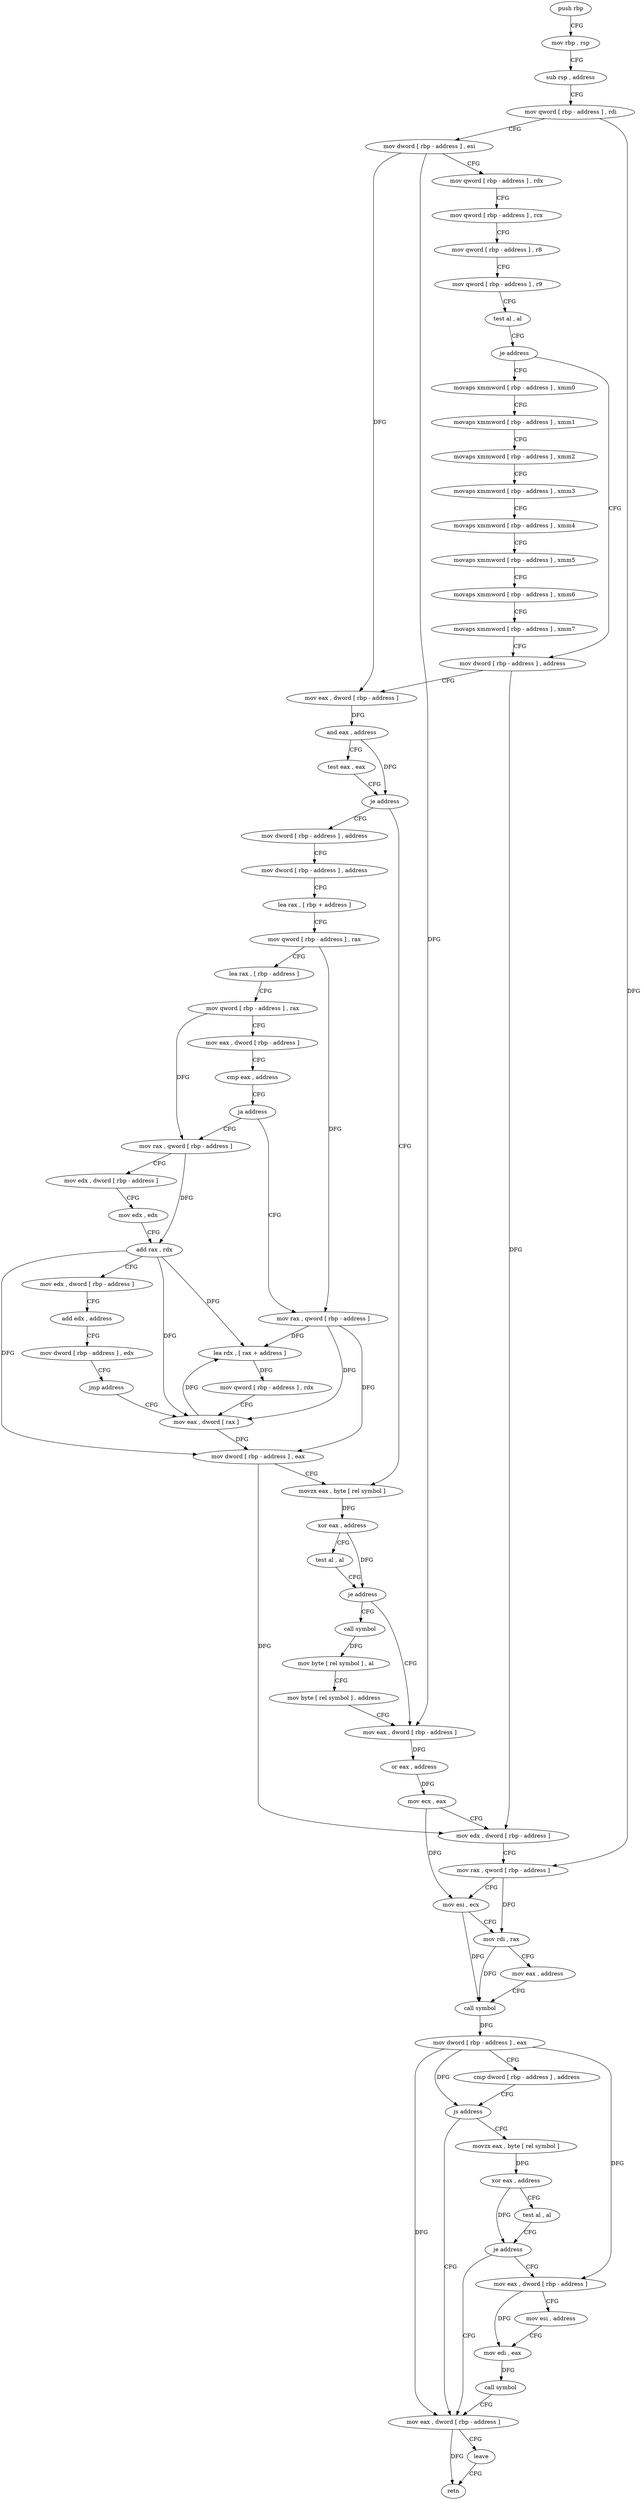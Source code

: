 digraph "func" {
"4281389" [label = "push rbp" ]
"4281390" [label = "mov rbp , rsp" ]
"4281393" [label = "sub rsp , address" ]
"4281400" [label = "mov qword [ rbp - address ] , rdi" ]
"4281407" [label = "mov dword [ rbp - address ] , esi" ]
"4281413" [label = "mov qword [ rbp - address ] , rdx" ]
"4281420" [label = "mov qword [ rbp - address ] , rcx" ]
"4281427" [label = "mov qword [ rbp - address ] , r8" ]
"4281434" [label = "mov qword [ rbp - address ] , r9" ]
"4281441" [label = "test al , al" ]
"4281443" [label = "je address" ]
"4281477" [label = "mov dword [ rbp - address ] , address" ]
"4281445" [label = "movaps xmmword [ rbp - address ] , xmm0" ]
"4281487" [label = "mov eax , dword [ rbp - address ]" ]
"4281493" [label = "and eax , address" ]
"4281496" [label = "test eax , eax" ]
"4281498" [label = "je address" ]
"4281617" [label = "movzx eax , byte [ rel symbol ]" ]
"4281500" [label = "mov dword [ rbp - address ] , address" ]
"4281449" [label = "movaps xmmword [ rbp - address ] , xmm1" ]
"4281453" [label = "movaps xmmword [ rbp - address ] , xmm2" ]
"4281457" [label = "movaps xmmword [ rbp - address ] , xmm3" ]
"4281461" [label = "movaps xmmword [ rbp - address ] , xmm4" ]
"4281465" [label = "movaps xmmword [ rbp - address ] , xmm5" ]
"4281469" [label = "movaps xmmword [ rbp - address ] , xmm6" ]
"4281473" [label = "movaps xmmword [ rbp - address ] , xmm7" ]
"4281624" [label = "xor eax , address" ]
"4281627" [label = "test al , al" ]
"4281629" [label = "je address" ]
"4281649" [label = "mov eax , dword [ rbp - address ]" ]
"4281631" [label = "call symbol" ]
"4281510" [label = "mov dword [ rbp - address ] , address" ]
"4281520" [label = "lea rax , [ rbp + address ]" ]
"4281524" [label = "mov qword [ rbp - address ] , rax" ]
"4281531" [label = "lea rax , [ rbp - address ]" ]
"4281538" [label = "mov qword [ rbp - address ] , rax" ]
"4281545" [label = "mov eax , dword [ rbp - address ]" ]
"4281551" [label = "cmp eax , address" ]
"4281554" [label = "ja address" ]
"4281591" [label = "mov rax , qword [ rbp - address ]" ]
"4281556" [label = "mov rax , qword [ rbp - address ]" ]
"4281655" [label = "or eax , address" ]
"4281660" [label = "mov ecx , eax" ]
"4281662" [label = "mov edx , dword [ rbp - address ]" ]
"4281668" [label = "mov rax , qword [ rbp - address ]" ]
"4281675" [label = "mov esi , ecx" ]
"4281677" [label = "mov rdi , rax" ]
"4281680" [label = "mov eax , address" ]
"4281685" [label = "call symbol" ]
"4281690" [label = "mov dword [ rbp - address ] , eax" ]
"4281696" [label = "cmp dword [ rbp - address ] , address" ]
"4281703" [label = "js address" ]
"4281737" [label = "mov eax , dword [ rbp - address ]" ]
"4281705" [label = "movzx eax , byte [ rel symbol ]" ]
"4281636" [label = "mov byte [ rel symbol ] , al" ]
"4281642" [label = "mov byte [ rel symbol ] , address" ]
"4281598" [label = "lea rdx , [ rax + address ]" ]
"4281602" [label = "mov qword [ rbp - address ] , rdx" ]
"4281609" [label = "mov eax , dword [ rax ]" ]
"4281563" [label = "mov edx , dword [ rbp - address ]" ]
"4281569" [label = "mov edx , edx" ]
"4281571" [label = "add rax , rdx" ]
"4281574" [label = "mov edx , dword [ rbp - address ]" ]
"4281580" [label = "add edx , address" ]
"4281583" [label = "mov dword [ rbp - address ] , edx" ]
"4281589" [label = "jmp address" ]
"4281743" [label = "leave" ]
"4281744" [label = "retn" ]
"4281712" [label = "xor eax , address" ]
"4281715" [label = "test al , al" ]
"4281717" [label = "je address" ]
"4281719" [label = "mov eax , dword [ rbp - address ]" ]
"4281611" [label = "mov dword [ rbp - address ] , eax" ]
"4281725" [label = "mov esi , address" ]
"4281730" [label = "mov edi , eax" ]
"4281732" [label = "call symbol" ]
"4281389" -> "4281390" [ label = "CFG" ]
"4281390" -> "4281393" [ label = "CFG" ]
"4281393" -> "4281400" [ label = "CFG" ]
"4281400" -> "4281407" [ label = "CFG" ]
"4281400" -> "4281668" [ label = "DFG" ]
"4281407" -> "4281413" [ label = "CFG" ]
"4281407" -> "4281487" [ label = "DFG" ]
"4281407" -> "4281649" [ label = "DFG" ]
"4281413" -> "4281420" [ label = "CFG" ]
"4281420" -> "4281427" [ label = "CFG" ]
"4281427" -> "4281434" [ label = "CFG" ]
"4281434" -> "4281441" [ label = "CFG" ]
"4281441" -> "4281443" [ label = "CFG" ]
"4281443" -> "4281477" [ label = "CFG" ]
"4281443" -> "4281445" [ label = "CFG" ]
"4281477" -> "4281487" [ label = "CFG" ]
"4281477" -> "4281662" [ label = "DFG" ]
"4281445" -> "4281449" [ label = "CFG" ]
"4281487" -> "4281493" [ label = "DFG" ]
"4281493" -> "4281496" [ label = "CFG" ]
"4281493" -> "4281498" [ label = "DFG" ]
"4281496" -> "4281498" [ label = "CFG" ]
"4281498" -> "4281617" [ label = "CFG" ]
"4281498" -> "4281500" [ label = "CFG" ]
"4281617" -> "4281624" [ label = "DFG" ]
"4281500" -> "4281510" [ label = "CFG" ]
"4281449" -> "4281453" [ label = "CFG" ]
"4281453" -> "4281457" [ label = "CFG" ]
"4281457" -> "4281461" [ label = "CFG" ]
"4281461" -> "4281465" [ label = "CFG" ]
"4281465" -> "4281469" [ label = "CFG" ]
"4281469" -> "4281473" [ label = "CFG" ]
"4281473" -> "4281477" [ label = "CFG" ]
"4281624" -> "4281627" [ label = "CFG" ]
"4281624" -> "4281629" [ label = "DFG" ]
"4281627" -> "4281629" [ label = "CFG" ]
"4281629" -> "4281649" [ label = "CFG" ]
"4281629" -> "4281631" [ label = "CFG" ]
"4281649" -> "4281655" [ label = "DFG" ]
"4281631" -> "4281636" [ label = "DFG" ]
"4281510" -> "4281520" [ label = "CFG" ]
"4281520" -> "4281524" [ label = "CFG" ]
"4281524" -> "4281531" [ label = "CFG" ]
"4281524" -> "4281591" [ label = "DFG" ]
"4281531" -> "4281538" [ label = "CFG" ]
"4281538" -> "4281545" [ label = "CFG" ]
"4281538" -> "4281556" [ label = "DFG" ]
"4281545" -> "4281551" [ label = "CFG" ]
"4281551" -> "4281554" [ label = "CFG" ]
"4281554" -> "4281591" [ label = "CFG" ]
"4281554" -> "4281556" [ label = "CFG" ]
"4281591" -> "4281598" [ label = "DFG" ]
"4281591" -> "4281609" [ label = "DFG" ]
"4281591" -> "4281611" [ label = "DFG" ]
"4281556" -> "4281563" [ label = "CFG" ]
"4281556" -> "4281571" [ label = "DFG" ]
"4281655" -> "4281660" [ label = "DFG" ]
"4281660" -> "4281662" [ label = "CFG" ]
"4281660" -> "4281675" [ label = "DFG" ]
"4281662" -> "4281668" [ label = "CFG" ]
"4281668" -> "4281675" [ label = "CFG" ]
"4281668" -> "4281677" [ label = "DFG" ]
"4281675" -> "4281677" [ label = "CFG" ]
"4281675" -> "4281685" [ label = "DFG" ]
"4281677" -> "4281680" [ label = "CFG" ]
"4281677" -> "4281685" [ label = "DFG" ]
"4281680" -> "4281685" [ label = "CFG" ]
"4281685" -> "4281690" [ label = "DFG" ]
"4281690" -> "4281696" [ label = "CFG" ]
"4281690" -> "4281703" [ label = "DFG" ]
"4281690" -> "4281737" [ label = "DFG" ]
"4281690" -> "4281719" [ label = "DFG" ]
"4281696" -> "4281703" [ label = "CFG" ]
"4281703" -> "4281737" [ label = "CFG" ]
"4281703" -> "4281705" [ label = "CFG" ]
"4281737" -> "4281743" [ label = "CFG" ]
"4281737" -> "4281744" [ label = "DFG" ]
"4281705" -> "4281712" [ label = "DFG" ]
"4281636" -> "4281642" [ label = "CFG" ]
"4281642" -> "4281649" [ label = "CFG" ]
"4281598" -> "4281602" [ label = "DFG" ]
"4281602" -> "4281609" [ label = "CFG" ]
"4281609" -> "4281611" [ label = "DFG" ]
"4281609" -> "4281598" [ label = "DFG" ]
"4281563" -> "4281569" [ label = "CFG" ]
"4281569" -> "4281571" [ label = "CFG" ]
"4281571" -> "4281574" [ label = "CFG" ]
"4281571" -> "4281598" [ label = "DFG" ]
"4281571" -> "4281609" [ label = "DFG" ]
"4281571" -> "4281611" [ label = "DFG" ]
"4281574" -> "4281580" [ label = "CFG" ]
"4281580" -> "4281583" [ label = "CFG" ]
"4281583" -> "4281589" [ label = "CFG" ]
"4281589" -> "4281609" [ label = "CFG" ]
"4281743" -> "4281744" [ label = "CFG" ]
"4281712" -> "4281715" [ label = "CFG" ]
"4281712" -> "4281717" [ label = "DFG" ]
"4281715" -> "4281717" [ label = "CFG" ]
"4281717" -> "4281737" [ label = "CFG" ]
"4281717" -> "4281719" [ label = "CFG" ]
"4281719" -> "4281725" [ label = "CFG" ]
"4281719" -> "4281730" [ label = "DFG" ]
"4281611" -> "4281617" [ label = "CFG" ]
"4281611" -> "4281662" [ label = "DFG" ]
"4281725" -> "4281730" [ label = "CFG" ]
"4281730" -> "4281732" [ label = "DFG" ]
"4281732" -> "4281737" [ label = "CFG" ]
}
